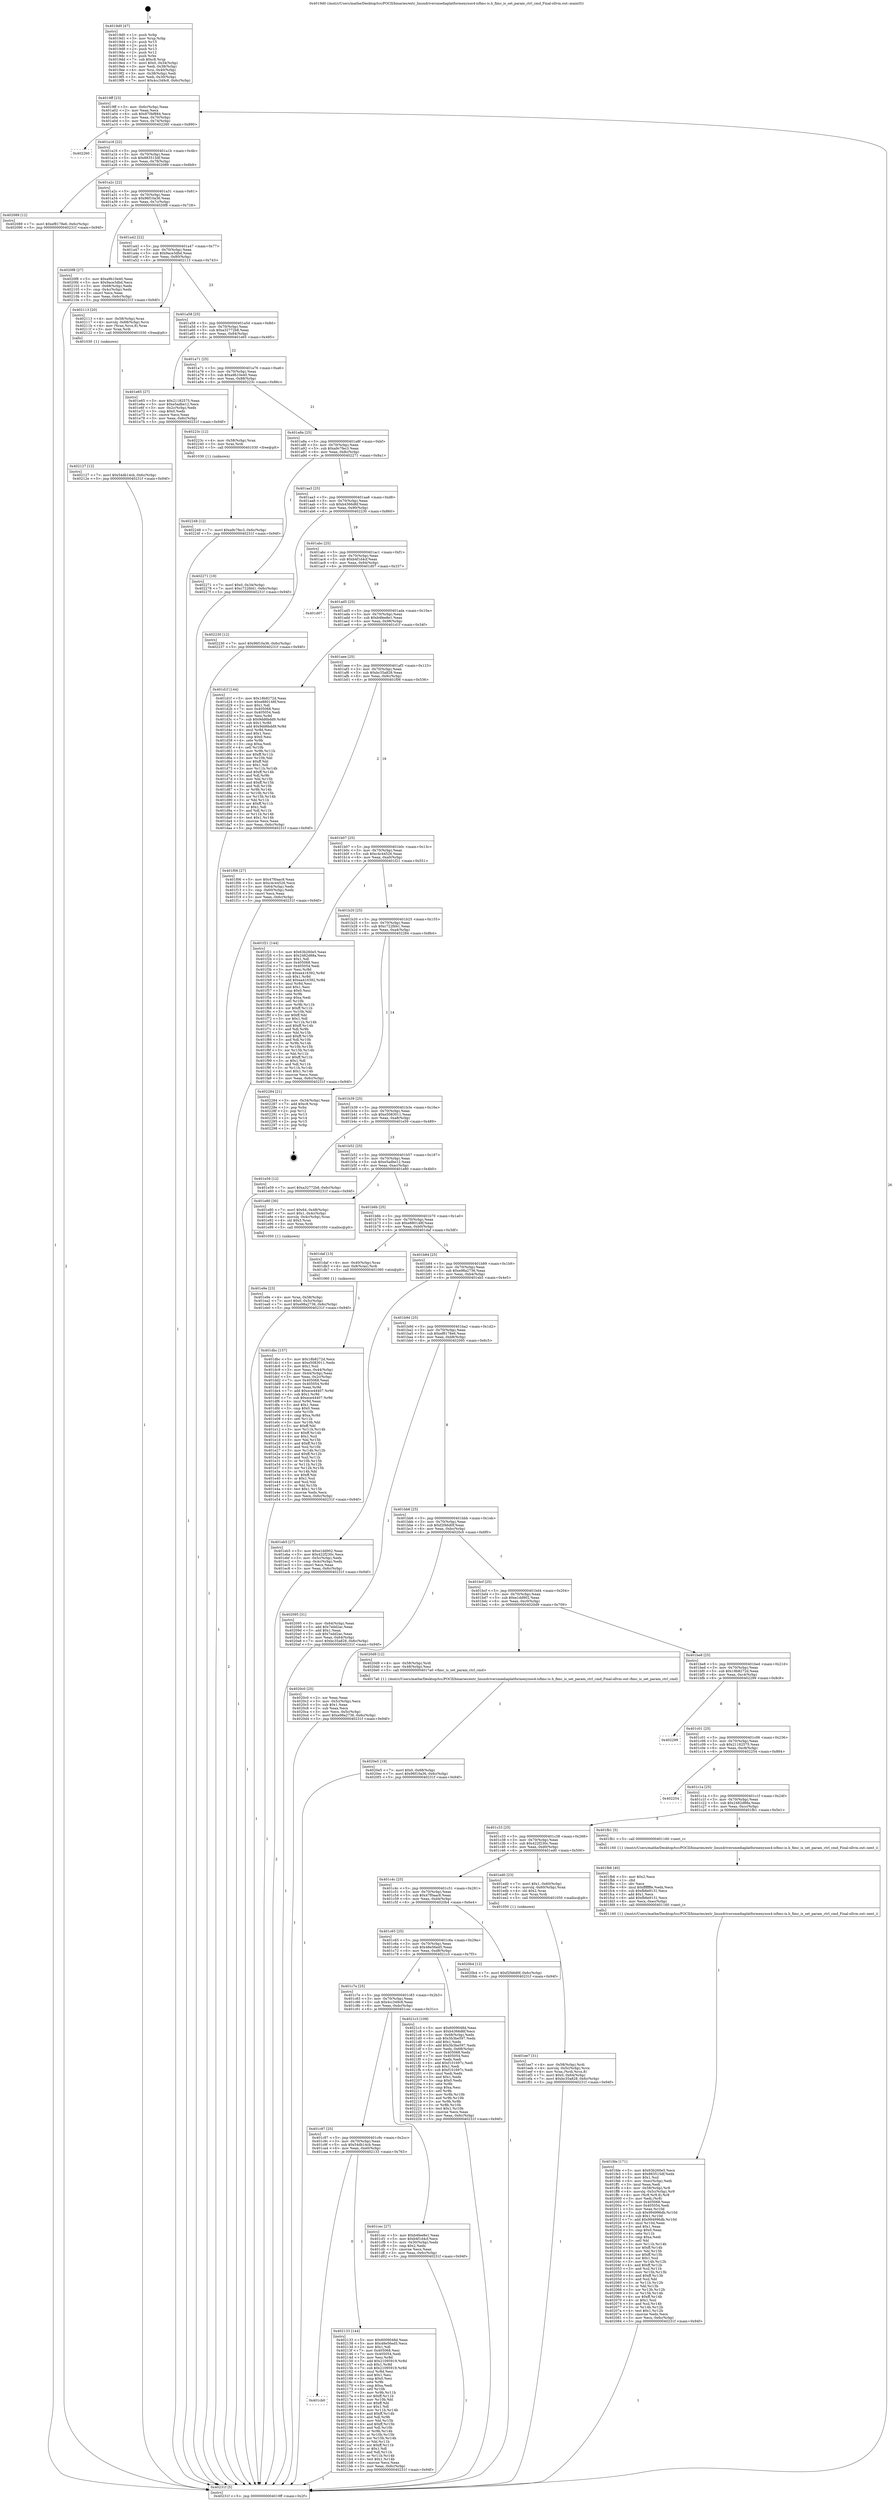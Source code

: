 digraph "0x4019d0" {
  label = "0x4019d0 (/mnt/c/Users/mathe/Desktop/tcc/POCII/binaries/extr_linuxdriversmediaplatformexynos4-isfimc-is.h_fimc_is_set_param_ctrl_cmd_Final-ollvm.out::main(0))"
  labelloc = "t"
  node[shape=record]

  Entry [label="",width=0.3,height=0.3,shape=circle,fillcolor=black,style=filled]
  "0x4019ff" [label="{
     0x4019ff [23]\l
     | [instrs]\l
     &nbsp;&nbsp;0x4019ff \<+3\>: mov -0x6c(%rbp),%eax\l
     &nbsp;&nbsp;0x401a02 \<+2\>: mov %eax,%ecx\l
     &nbsp;&nbsp;0x401a04 \<+6\>: sub $0x870bf884,%ecx\l
     &nbsp;&nbsp;0x401a0a \<+3\>: mov %eax,-0x70(%rbp)\l
     &nbsp;&nbsp;0x401a0d \<+3\>: mov %ecx,-0x74(%rbp)\l
     &nbsp;&nbsp;0x401a10 \<+6\>: je 0000000000402260 \<main+0x890\>\l
  }"]
  "0x402260" [label="{
     0x402260\l
  }", style=dashed]
  "0x401a16" [label="{
     0x401a16 [22]\l
     | [instrs]\l
     &nbsp;&nbsp;0x401a16 \<+5\>: jmp 0000000000401a1b \<main+0x4b\>\l
     &nbsp;&nbsp;0x401a1b \<+3\>: mov -0x70(%rbp),%eax\l
     &nbsp;&nbsp;0x401a1e \<+5\>: sub $0x883515df,%eax\l
     &nbsp;&nbsp;0x401a23 \<+3\>: mov %eax,-0x78(%rbp)\l
     &nbsp;&nbsp;0x401a26 \<+6\>: je 0000000000402089 \<main+0x6b9\>\l
  }"]
  Exit [label="",width=0.3,height=0.3,shape=circle,fillcolor=black,style=filled,peripheries=2]
  "0x402089" [label="{
     0x402089 [12]\l
     | [instrs]\l
     &nbsp;&nbsp;0x402089 \<+7\>: movl $0xef8178e6,-0x6c(%rbp)\l
     &nbsp;&nbsp;0x402090 \<+5\>: jmp 000000000040231f \<main+0x94f\>\l
  }"]
  "0x401a2c" [label="{
     0x401a2c [22]\l
     | [instrs]\l
     &nbsp;&nbsp;0x401a2c \<+5\>: jmp 0000000000401a31 \<main+0x61\>\l
     &nbsp;&nbsp;0x401a31 \<+3\>: mov -0x70(%rbp),%eax\l
     &nbsp;&nbsp;0x401a34 \<+5\>: sub $0x96f10a36,%eax\l
     &nbsp;&nbsp;0x401a39 \<+3\>: mov %eax,-0x7c(%rbp)\l
     &nbsp;&nbsp;0x401a3c \<+6\>: je 00000000004020f8 \<main+0x728\>\l
  }"]
  "0x402248" [label="{
     0x402248 [12]\l
     | [instrs]\l
     &nbsp;&nbsp;0x402248 \<+7\>: movl $0xa9c7fec3,-0x6c(%rbp)\l
     &nbsp;&nbsp;0x40224f \<+5\>: jmp 000000000040231f \<main+0x94f\>\l
  }"]
  "0x4020f8" [label="{
     0x4020f8 [27]\l
     | [instrs]\l
     &nbsp;&nbsp;0x4020f8 \<+5\>: mov $0xa9b10e40,%eax\l
     &nbsp;&nbsp;0x4020fd \<+5\>: mov $0x9ace3dbd,%ecx\l
     &nbsp;&nbsp;0x402102 \<+3\>: mov -0x68(%rbp),%edx\l
     &nbsp;&nbsp;0x402105 \<+3\>: cmp -0x4c(%rbp),%edx\l
     &nbsp;&nbsp;0x402108 \<+3\>: cmovl %ecx,%eax\l
     &nbsp;&nbsp;0x40210b \<+3\>: mov %eax,-0x6c(%rbp)\l
     &nbsp;&nbsp;0x40210e \<+5\>: jmp 000000000040231f \<main+0x94f\>\l
  }"]
  "0x401a42" [label="{
     0x401a42 [22]\l
     | [instrs]\l
     &nbsp;&nbsp;0x401a42 \<+5\>: jmp 0000000000401a47 \<main+0x77\>\l
     &nbsp;&nbsp;0x401a47 \<+3\>: mov -0x70(%rbp),%eax\l
     &nbsp;&nbsp;0x401a4a \<+5\>: sub $0x9ace3dbd,%eax\l
     &nbsp;&nbsp;0x401a4f \<+3\>: mov %eax,-0x80(%rbp)\l
     &nbsp;&nbsp;0x401a52 \<+6\>: je 0000000000402113 \<main+0x743\>\l
  }"]
  "0x401cb0" [label="{
     0x401cb0\l
  }", style=dashed]
  "0x402113" [label="{
     0x402113 [20]\l
     | [instrs]\l
     &nbsp;&nbsp;0x402113 \<+4\>: mov -0x58(%rbp),%rax\l
     &nbsp;&nbsp;0x402117 \<+4\>: movslq -0x68(%rbp),%rcx\l
     &nbsp;&nbsp;0x40211b \<+4\>: mov (%rax,%rcx,8),%rax\l
     &nbsp;&nbsp;0x40211f \<+3\>: mov %rax,%rdi\l
     &nbsp;&nbsp;0x402122 \<+5\>: call 0000000000401030 \<free@plt\>\l
     | [calls]\l
     &nbsp;&nbsp;0x401030 \{1\} (unknown)\l
  }"]
  "0x401a58" [label="{
     0x401a58 [25]\l
     | [instrs]\l
     &nbsp;&nbsp;0x401a58 \<+5\>: jmp 0000000000401a5d \<main+0x8d\>\l
     &nbsp;&nbsp;0x401a5d \<+3\>: mov -0x70(%rbp),%eax\l
     &nbsp;&nbsp;0x401a60 \<+5\>: sub $0xa32772b8,%eax\l
     &nbsp;&nbsp;0x401a65 \<+6\>: mov %eax,-0x84(%rbp)\l
     &nbsp;&nbsp;0x401a6b \<+6\>: je 0000000000401e65 \<main+0x495\>\l
  }"]
  "0x402133" [label="{
     0x402133 [144]\l
     | [instrs]\l
     &nbsp;&nbsp;0x402133 \<+5\>: mov $0x6009048d,%eax\l
     &nbsp;&nbsp;0x402138 \<+5\>: mov $0x48e56ed5,%ecx\l
     &nbsp;&nbsp;0x40213d \<+2\>: mov $0x1,%dl\l
     &nbsp;&nbsp;0x40213f \<+7\>: mov 0x405068,%esi\l
     &nbsp;&nbsp;0x402146 \<+7\>: mov 0x405054,%edi\l
     &nbsp;&nbsp;0x40214d \<+3\>: mov %esi,%r8d\l
     &nbsp;&nbsp;0x402150 \<+7\>: add $0x21095919,%r8d\l
     &nbsp;&nbsp;0x402157 \<+4\>: sub $0x1,%r8d\l
     &nbsp;&nbsp;0x40215b \<+7\>: sub $0x21095919,%r8d\l
     &nbsp;&nbsp;0x402162 \<+4\>: imul %r8d,%esi\l
     &nbsp;&nbsp;0x402166 \<+3\>: and $0x1,%esi\l
     &nbsp;&nbsp;0x402169 \<+3\>: cmp $0x0,%esi\l
     &nbsp;&nbsp;0x40216c \<+4\>: sete %r9b\l
     &nbsp;&nbsp;0x402170 \<+3\>: cmp $0xa,%edi\l
     &nbsp;&nbsp;0x402173 \<+4\>: setl %r10b\l
     &nbsp;&nbsp;0x402177 \<+3\>: mov %r9b,%r11b\l
     &nbsp;&nbsp;0x40217a \<+4\>: xor $0xff,%r11b\l
     &nbsp;&nbsp;0x40217e \<+3\>: mov %r10b,%bl\l
     &nbsp;&nbsp;0x402181 \<+3\>: xor $0xff,%bl\l
     &nbsp;&nbsp;0x402184 \<+3\>: xor $0x1,%dl\l
     &nbsp;&nbsp;0x402187 \<+3\>: mov %r11b,%r14b\l
     &nbsp;&nbsp;0x40218a \<+4\>: and $0xff,%r14b\l
     &nbsp;&nbsp;0x40218e \<+3\>: and %dl,%r9b\l
     &nbsp;&nbsp;0x402191 \<+3\>: mov %bl,%r15b\l
     &nbsp;&nbsp;0x402194 \<+4\>: and $0xff,%r15b\l
     &nbsp;&nbsp;0x402198 \<+3\>: and %dl,%r10b\l
     &nbsp;&nbsp;0x40219b \<+3\>: or %r9b,%r14b\l
     &nbsp;&nbsp;0x40219e \<+3\>: or %r10b,%r15b\l
     &nbsp;&nbsp;0x4021a1 \<+3\>: xor %r15b,%r14b\l
     &nbsp;&nbsp;0x4021a4 \<+3\>: or %bl,%r11b\l
     &nbsp;&nbsp;0x4021a7 \<+4\>: xor $0xff,%r11b\l
     &nbsp;&nbsp;0x4021ab \<+3\>: or $0x1,%dl\l
     &nbsp;&nbsp;0x4021ae \<+3\>: and %dl,%r11b\l
     &nbsp;&nbsp;0x4021b1 \<+3\>: or %r11b,%r14b\l
     &nbsp;&nbsp;0x4021b4 \<+4\>: test $0x1,%r14b\l
     &nbsp;&nbsp;0x4021b8 \<+3\>: cmovne %ecx,%eax\l
     &nbsp;&nbsp;0x4021bb \<+3\>: mov %eax,-0x6c(%rbp)\l
     &nbsp;&nbsp;0x4021be \<+5\>: jmp 000000000040231f \<main+0x94f\>\l
  }"]
  "0x401e65" [label="{
     0x401e65 [27]\l
     | [instrs]\l
     &nbsp;&nbsp;0x401e65 \<+5\>: mov $0x21182575,%eax\l
     &nbsp;&nbsp;0x401e6a \<+5\>: mov $0xe5adbe12,%ecx\l
     &nbsp;&nbsp;0x401e6f \<+3\>: mov -0x2c(%rbp),%edx\l
     &nbsp;&nbsp;0x401e72 \<+3\>: cmp $0x0,%edx\l
     &nbsp;&nbsp;0x401e75 \<+3\>: cmove %ecx,%eax\l
     &nbsp;&nbsp;0x401e78 \<+3\>: mov %eax,-0x6c(%rbp)\l
     &nbsp;&nbsp;0x401e7b \<+5\>: jmp 000000000040231f \<main+0x94f\>\l
  }"]
  "0x401a71" [label="{
     0x401a71 [25]\l
     | [instrs]\l
     &nbsp;&nbsp;0x401a71 \<+5\>: jmp 0000000000401a76 \<main+0xa6\>\l
     &nbsp;&nbsp;0x401a76 \<+3\>: mov -0x70(%rbp),%eax\l
     &nbsp;&nbsp;0x401a79 \<+5\>: sub $0xa9b10e40,%eax\l
     &nbsp;&nbsp;0x401a7e \<+6\>: mov %eax,-0x88(%rbp)\l
     &nbsp;&nbsp;0x401a84 \<+6\>: je 000000000040223c \<main+0x86c\>\l
  }"]
  "0x402127" [label="{
     0x402127 [12]\l
     | [instrs]\l
     &nbsp;&nbsp;0x402127 \<+7\>: movl $0x54db14cb,-0x6c(%rbp)\l
     &nbsp;&nbsp;0x40212e \<+5\>: jmp 000000000040231f \<main+0x94f\>\l
  }"]
  "0x40223c" [label="{
     0x40223c [12]\l
     | [instrs]\l
     &nbsp;&nbsp;0x40223c \<+4\>: mov -0x58(%rbp),%rax\l
     &nbsp;&nbsp;0x402240 \<+3\>: mov %rax,%rdi\l
     &nbsp;&nbsp;0x402243 \<+5\>: call 0000000000401030 \<free@plt\>\l
     | [calls]\l
     &nbsp;&nbsp;0x401030 \{1\} (unknown)\l
  }"]
  "0x401a8a" [label="{
     0x401a8a [25]\l
     | [instrs]\l
     &nbsp;&nbsp;0x401a8a \<+5\>: jmp 0000000000401a8f \<main+0xbf\>\l
     &nbsp;&nbsp;0x401a8f \<+3\>: mov -0x70(%rbp),%eax\l
     &nbsp;&nbsp;0x401a92 \<+5\>: sub $0xa9c7fec3,%eax\l
     &nbsp;&nbsp;0x401a97 \<+6\>: mov %eax,-0x8c(%rbp)\l
     &nbsp;&nbsp;0x401a9d \<+6\>: je 0000000000402271 \<main+0x8a1\>\l
  }"]
  "0x4020e5" [label="{
     0x4020e5 [19]\l
     | [instrs]\l
     &nbsp;&nbsp;0x4020e5 \<+7\>: movl $0x0,-0x68(%rbp)\l
     &nbsp;&nbsp;0x4020ec \<+7\>: movl $0x96f10a36,-0x6c(%rbp)\l
     &nbsp;&nbsp;0x4020f3 \<+5\>: jmp 000000000040231f \<main+0x94f\>\l
  }"]
  "0x402271" [label="{
     0x402271 [19]\l
     | [instrs]\l
     &nbsp;&nbsp;0x402271 \<+7\>: movl $0x0,-0x34(%rbp)\l
     &nbsp;&nbsp;0x402278 \<+7\>: movl $0xc722fd41,-0x6c(%rbp)\l
     &nbsp;&nbsp;0x40227f \<+5\>: jmp 000000000040231f \<main+0x94f\>\l
  }"]
  "0x401aa3" [label="{
     0x401aa3 [25]\l
     | [instrs]\l
     &nbsp;&nbsp;0x401aa3 \<+5\>: jmp 0000000000401aa8 \<main+0xd8\>\l
     &nbsp;&nbsp;0x401aa8 \<+3\>: mov -0x70(%rbp),%eax\l
     &nbsp;&nbsp;0x401aab \<+5\>: sub $0xb4366d6f,%eax\l
     &nbsp;&nbsp;0x401ab0 \<+6\>: mov %eax,-0x90(%rbp)\l
     &nbsp;&nbsp;0x401ab6 \<+6\>: je 0000000000402230 \<main+0x860\>\l
  }"]
  "0x401fde" [label="{
     0x401fde [171]\l
     | [instrs]\l
     &nbsp;&nbsp;0x401fde \<+5\>: mov $0x63b260e5,%ecx\l
     &nbsp;&nbsp;0x401fe3 \<+5\>: mov $0x883515df,%edx\l
     &nbsp;&nbsp;0x401fe8 \<+3\>: mov $0x1,%sil\l
     &nbsp;&nbsp;0x401feb \<+6\>: mov -0xec(%rbp),%edi\l
     &nbsp;&nbsp;0x401ff1 \<+3\>: imul %eax,%edi\l
     &nbsp;&nbsp;0x401ff4 \<+4\>: mov -0x58(%rbp),%r8\l
     &nbsp;&nbsp;0x401ff8 \<+4\>: movslq -0x5c(%rbp),%r9\l
     &nbsp;&nbsp;0x401ffc \<+4\>: mov (%r8,%r9,8),%r8\l
     &nbsp;&nbsp;0x402000 \<+3\>: mov %edi,(%r8)\l
     &nbsp;&nbsp;0x402003 \<+7\>: mov 0x405068,%eax\l
     &nbsp;&nbsp;0x40200a \<+7\>: mov 0x405054,%edi\l
     &nbsp;&nbsp;0x402011 \<+3\>: mov %eax,%r10d\l
     &nbsp;&nbsp;0x402014 \<+7\>: sub $0x994996db,%r10d\l
     &nbsp;&nbsp;0x40201b \<+4\>: sub $0x1,%r10d\l
     &nbsp;&nbsp;0x40201f \<+7\>: add $0x994996db,%r10d\l
     &nbsp;&nbsp;0x402026 \<+4\>: imul %r10d,%eax\l
     &nbsp;&nbsp;0x40202a \<+3\>: and $0x1,%eax\l
     &nbsp;&nbsp;0x40202d \<+3\>: cmp $0x0,%eax\l
     &nbsp;&nbsp;0x402030 \<+4\>: sete %r11b\l
     &nbsp;&nbsp;0x402034 \<+3\>: cmp $0xa,%edi\l
     &nbsp;&nbsp;0x402037 \<+3\>: setl %bl\l
     &nbsp;&nbsp;0x40203a \<+3\>: mov %r11b,%r14b\l
     &nbsp;&nbsp;0x40203d \<+4\>: xor $0xff,%r14b\l
     &nbsp;&nbsp;0x402041 \<+3\>: mov %bl,%r15b\l
     &nbsp;&nbsp;0x402044 \<+4\>: xor $0xff,%r15b\l
     &nbsp;&nbsp;0x402048 \<+4\>: xor $0x1,%sil\l
     &nbsp;&nbsp;0x40204c \<+3\>: mov %r14b,%r12b\l
     &nbsp;&nbsp;0x40204f \<+4\>: and $0xff,%r12b\l
     &nbsp;&nbsp;0x402053 \<+3\>: and %sil,%r11b\l
     &nbsp;&nbsp;0x402056 \<+3\>: mov %r15b,%r13b\l
     &nbsp;&nbsp;0x402059 \<+4\>: and $0xff,%r13b\l
     &nbsp;&nbsp;0x40205d \<+3\>: and %sil,%bl\l
     &nbsp;&nbsp;0x402060 \<+3\>: or %r11b,%r12b\l
     &nbsp;&nbsp;0x402063 \<+3\>: or %bl,%r13b\l
     &nbsp;&nbsp;0x402066 \<+3\>: xor %r13b,%r12b\l
     &nbsp;&nbsp;0x402069 \<+3\>: or %r15b,%r14b\l
     &nbsp;&nbsp;0x40206c \<+4\>: xor $0xff,%r14b\l
     &nbsp;&nbsp;0x402070 \<+4\>: or $0x1,%sil\l
     &nbsp;&nbsp;0x402074 \<+3\>: and %sil,%r14b\l
     &nbsp;&nbsp;0x402077 \<+3\>: or %r14b,%r12b\l
     &nbsp;&nbsp;0x40207a \<+4\>: test $0x1,%r12b\l
     &nbsp;&nbsp;0x40207e \<+3\>: cmovne %edx,%ecx\l
     &nbsp;&nbsp;0x402081 \<+3\>: mov %ecx,-0x6c(%rbp)\l
     &nbsp;&nbsp;0x402084 \<+5\>: jmp 000000000040231f \<main+0x94f\>\l
  }"]
  "0x402230" [label="{
     0x402230 [12]\l
     | [instrs]\l
     &nbsp;&nbsp;0x402230 \<+7\>: movl $0x96f10a36,-0x6c(%rbp)\l
     &nbsp;&nbsp;0x402237 \<+5\>: jmp 000000000040231f \<main+0x94f\>\l
  }"]
  "0x401abc" [label="{
     0x401abc [25]\l
     | [instrs]\l
     &nbsp;&nbsp;0x401abc \<+5\>: jmp 0000000000401ac1 \<main+0xf1\>\l
     &nbsp;&nbsp;0x401ac1 \<+3\>: mov -0x70(%rbp),%eax\l
     &nbsp;&nbsp;0x401ac4 \<+5\>: sub $0xb4f1d4cf,%eax\l
     &nbsp;&nbsp;0x401ac9 \<+6\>: mov %eax,-0x94(%rbp)\l
     &nbsp;&nbsp;0x401acf \<+6\>: je 0000000000401d07 \<main+0x337\>\l
  }"]
  "0x401fb6" [label="{
     0x401fb6 [40]\l
     | [instrs]\l
     &nbsp;&nbsp;0x401fb6 \<+5\>: mov $0x2,%ecx\l
     &nbsp;&nbsp;0x401fbb \<+1\>: cltd\l
     &nbsp;&nbsp;0x401fbc \<+2\>: idiv %ecx\l
     &nbsp;&nbsp;0x401fbe \<+6\>: imul $0xfffffffe,%edx,%ecx\l
     &nbsp;&nbsp;0x401fc4 \<+6\>: sub $0xfb6e9131,%ecx\l
     &nbsp;&nbsp;0x401fca \<+3\>: add $0x1,%ecx\l
     &nbsp;&nbsp;0x401fcd \<+6\>: add $0xfb6e9131,%ecx\l
     &nbsp;&nbsp;0x401fd3 \<+6\>: mov %ecx,-0xec(%rbp)\l
     &nbsp;&nbsp;0x401fd9 \<+5\>: call 0000000000401160 \<next_i\>\l
     | [calls]\l
     &nbsp;&nbsp;0x401160 \{1\} (/mnt/c/Users/mathe/Desktop/tcc/POCII/binaries/extr_linuxdriversmediaplatformexynos4-isfimc-is.h_fimc_is_set_param_ctrl_cmd_Final-ollvm.out::next_i)\l
  }"]
  "0x401d07" [label="{
     0x401d07\l
  }", style=dashed]
  "0x401ad5" [label="{
     0x401ad5 [25]\l
     | [instrs]\l
     &nbsp;&nbsp;0x401ad5 \<+5\>: jmp 0000000000401ada \<main+0x10a\>\l
     &nbsp;&nbsp;0x401ada \<+3\>: mov -0x70(%rbp),%eax\l
     &nbsp;&nbsp;0x401add \<+5\>: sub $0xb4fee8e1,%eax\l
     &nbsp;&nbsp;0x401ae2 \<+6\>: mov %eax,-0x98(%rbp)\l
     &nbsp;&nbsp;0x401ae8 \<+6\>: je 0000000000401d1f \<main+0x34f\>\l
  }"]
  "0x401ee7" [label="{
     0x401ee7 [31]\l
     | [instrs]\l
     &nbsp;&nbsp;0x401ee7 \<+4\>: mov -0x58(%rbp),%rdi\l
     &nbsp;&nbsp;0x401eeb \<+4\>: movslq -0x5c(%rbp),%rcx\l
     &nbsp;&nbsp;0x401eef \<+4\>: mov %rax,(%rdi,%rcx,8)\l
     &nbsp;&nbsp;0x401ef3 \<+7\>: movl $0x0,-0x64(%rbp)\l
     &nbsp;&nbsp;0x401efa \<+7\>: movl $0xbc35a828,-0x6c(%rbp)\l
     &nbsp;&nbsp;0x401f01 \<+5\>: jmp 000000000040231f \<main+0x94f\>\l
  }"]
  "0x401d1f" [label="{
     0x401d1f [144]\l
     | [instrs]\l
     &nbsp;&nbsp;0x401d1f \<+5\>: mov $0x18b8272d,%eax\l
     &nbsp;&nbsp;0x401d24 \<+5\>: mov $0xe880148f,%ecx\l
     &nbsp;&nbsp;0x401d29 \<+2\>: mov $0x1,%dl\l
     &nbsp;&nbsp;0x401d2b \<+7\>: mov 0x405068,%esi\l
     &nbsp;&nbsp;0x401d32 \<+7\>: mov 0x405054,%edi\l
     &nbsp;&nbsp;0x401d39 \<+3\>: mov %esi,%r8d\l
     &nbsp;&nbsp;0x401d3c \<+7\>: sub $0x9dd6bdd9,%r8d\l
     &nbsp;&nbsp;0x401d43 \<+4\>: sub $0x1,%r8d\l
     &nbsp;&nbsp;0x401d47 \<+7\>: add $0x9dd6bdd9,%r8d\l
     &nbsp;&nbsp;0x401d4e \<+4\>: imul %r8d,%esi\l
     &nbsp;&nbsp;0x401d52 \<+3\>: and $0x1,%esi\l
     &nbsp;&nbsp;0x401d55 \<+3\>: cmp $0x0,%esi\l
     &nbsp;&nbsp;0x401d58 \<+4\>: sete %r9b\l
     &nbsp;&nbsp;0x401d5c \<+3\>: cmp $0xa,%edi\l
     &nbsp;&nbsp;0x401d5f \<+4\>: setl %r10b\l
     &nbsp;&nbsp;0x401d63 \<+3\>: mov %r9b,%r11b\l
     &nbsp;&nbsp;0x401d66 \<+4\>: xor $0xff,%r11b\l
     &nbsp;&nbsp;0x401d6a \<+3\>: mov %r10b,%bl\l
     &nbsp;&nbsp;0x401d6d \<+3\>: xor $0xff,%bl\l
     &nbsp;&nbsp;0x401d70 \<+3\>: xor $0x1,%dl\l
     &nbsp;&nbsp;0x401d73 \<+3\>: mov %r11b,%r14b\l
     &nbsp;&nbsp;0x401d76 \<+4\>: and $0xff,%r14b\l
     &nbsp;&nbsp;0x401d7a \<+3\>: and %dl,%r9b\l
     &nbsp;&nbsp;0x401d7d \<+3\>: mov %bl,%r15b\l
     &nbsp;&nbsp;0x401d80 \<+4\>: and $0xff,%r15b\l
     &nbsp;&nbsp;0x401d84 \<+3\>: and %dl,%r10b\l
     &nbsp;&nbsp;0x401d87 \<+3\>: or %r9b,%r14b\l
     &nbsp;&nbsp;0x401d8a \<+3\>: or %r10b,%r15b\l
     &nbsp;&nbsp;0x401d8d \<+3\>: xor %r15b,%r14b\l
     &nbsp;&nbsp;0x401d90 \<+3\>: or %bl,%r11b\l
     &nbsp;&nbsp;0x401d93 \<+4\>: xor $0xff,%r11b\l
     &nbsp;&nbsp;0x401d97 \<+3\>: or $0x1,%dl\l
     &nbsp;&nbsp;0x401d9a \<+3\>: and %dl,%r11b\l
     &nbsp;&nbsp;0x401d9d \<+3\>: or %r11b,%r14b\l
     &nbsp;&nbsp;0x401da0 \<+4\>: test $0x1,%r14b\l
     &nbsp;&nbsp;0x401da4 \<+3\>: cmovne %ecx,%eax\l
     &nbsp;&nbsp;0x401da7 \<+3\>: mov %eax,-0x6c(%rbp)\l
     &nbsp;&nbsp;0x401daa \<+5\>: jmp 000000000040231f \<main+0x94f\>\l
  }"]
  "0x401aee" [label="{
     0x401aee [25]\l
     | [instrs]\l
     &nbsp;&nbsp;0x401aee \<+5\>: jmp 0000000000401af3 \<main+0x123\>\l
     &nbsp;&nbsp;0x401af3 \<+3\>: mov -0x70(%rbp),%eax\l
     &nbsp;&nbsp;0x401af6 \<+5\>: sub $0xbc35a828,%eax\l
     &nbsp;&nbsp;0x401afb \<+6\>: mov %eax,-0x9c(%rbp)\l
     &nbsp;&nbsp;0x401b01 \<+6\>: je 0000000000401f06 \<main+0x536\>\l
  }"]
  "0x401e9e" [label="{
     0x401e9e [23]\l
     | [instrs]\l
     &nbsp;&nbsp;0x401e9e \<+4\>: mov %rax,-0x58(%rbp)\l
     &nbsp;&nbsp;0x401ea2 \<+7\>: movl $0x0,-0x5c(%rbp)\l
     &nbsp;&nbsp;0x401ea9 \<+7\>: movl $0xe98a2736,-0x6c(%rbp)\l
     &nbsp;&nbsp;0x401eb0 \<+5\>: jmp 000000000040231f \<main+0x94f\>\l
  }"]
  "0x401f06" [label="{
     0x401f06 [27]\l
     | [instrs]\l
     &nbsp;&nbsp;0x401f06 \<+5\>: mov $0x47f0aac8,%eax\l
     &nbsp;&nbsp;0x401f0b \<+5\>: mov $0xc4c44526,%ecx\l
     &nbsp;&nbsp;0x401f10 \<+3\>: mov -0x64(%rbp),%edx\l
     &nbsp;&nbsp;0x401f13 \<+3\>: cmp -0x60(%rbp),%edx\l
     &nbsp;&nbsp;0x401f16 \<+3\>: cmovl %ecx,%eax\l
     &nbsp;&nbsp;0x401f19 \<+3\>: mov %eax,-0x6c(%rbp)\l
     &nbsp;&nbsp;0x401f1c \<+5\>: jmp 000000000040231f \<main+0x94f\>\l
  }"]
  "0x401b07" [label="{
     0x401b07 [25]\l
     | [instrs]\l
     &nbsp;&nbsp;0x401b07 \<+5\>: jmp 0000000000401b0c \<main+0x13c\>\l
     &nbsp;&nbsp;0x401b0c \<+3\>: mov -0x70(%rbp),%eax\l
     &nbsp;&nbsp;0x401b0f \<+5\>: sub $0xc4c44526,%eax\l
     &nbsp;&nbsp;0x401b14 \<+6\>: mov %eax,-0xa0(%rbp)\l
     &nbsp;&nbsp;0x401b1a \<+6\>: je 0000000000401f21 \<main+0x551\>\l
  }"]
  "0x401dbc" [label="{
     0x401dbc [157]\l
     | [instrs]\l
     &nbsp;&nbsp;0x401dbc \<+5\>: mov $0x18b8272d,%ecx\l
     &nbsp;&nbsp;0x401dc1 \<+5\>: mov $0xe5083011,%edx\l
     &nbsp;&nbsp;0x401dc6 \<+3\>: mov $0x1,%sil\l
     &nbsp;&nbsp;0x401dc9 \<+3\>: mov %eax,-0x44(%rbp)\l
     &nbsp;&nbsp;0x401dcc \<+3\>: mov -0x44(%rbp),%eax\l
     &nbsp;&nbsp;0x401dcf \<+3\>: mov %eax,-0x2c(%rbp)\l
     &nbsp;&nbsp;0x401dd2 \<+7\>: mov 0x405068,%eax\l
     &nbsp;&nbsp;0x401dd9 \<+8\>: mov 0x405054,%r8d\l
     &nbsp;&nbsp;0x401de1 \<+3\>: mov %eax,%r9d\l
     &nbsp;&nbsp;0x401de4 \<+7\>: add $0xece44407,%r9d\l
     &nbsp;&nbsp;0x401deb \<+4\>: sub $0x1,%r9d\l
     &nbsp;&nbsp;0x401def \<+7\>: sub $0xece44407,%r9d\l
     &nbsp;&nbsp;0x401df6 \<+4\>: imul %r9d,%eax\l
     &nbsp;&nbsp;0x401dfa \<+3\>: and $0x1,%eax\l
     &nbsp;&nbsp;0x401dfd \<+3\>: cmp $0x0,%eax\l
     &nbsp;&nbsp;0x401e00 \<+4\>: sete %r10b\l
     &nbsp;&nbsp;0x401e04 \<+4\>: cmp $0xa,%r8d\l
     &nbsp;&nbsp;0x401e08 \<+4\>: setl %r11b\l
     &nbsp;&nbsp;0x401e0c \<+3\>: mov %r10b,%bl\l
     &nbsp;&nbsp;0x401e0f \<+3\>: xor $0xff,%bl\l
     &nbsp;&nbsp;0x401e12 \<+3\>: mov %r11b,%r14b\l
     &nbsp;&nbsp;0x401e15 \<+4\>: xor $0xff,%r14b\l
     &nbsp;&nbsp;0x401e19 \<+4\>: xor $0x1,%sil\l
     &nbsp;&nbsp;0x401e1d \<+3\>: mov %bl,%r15b\l
     &nbsp;&nbsp;0x401e20 \<+4\>: and $0xff,%r15b\l
     &nbsp;&nbsp;0x401e24 \<+3\>: and %sil,%r10b\l
     &nbsp;&nbsp;0x401e27 \<+3\>: mov %r14b,%r12b\l
     &nbsp;&nbsp;0x401e2a \<+4\>: and $0xff,%r12b\l
     &nbsp;&nbsp;0x401e2e \<+3\>: and %sil,%r11b\l
     &nbsp;&nbsp;0x401e31 \<+3\>: or %r10b,%r15b\l
     &nbsp;&nbsp;0x401e34 \<+3\>: or %r11b,%r12b\l
     &nbsp;&nbsp;0x401e37 \<+3\>: xor %r12b,%r15b\l
     &nbsp;&nbsp;0x401e3a \<+3\>: or %r14b,%bl\l
     &nbsp;&nbsp;0x401e3d \<+3\>: xor $0xff,%bl\l
     &nbsp;&nbsp;0x401e40 \<+4\>: or $0x1,%sil\l
     &nbsp;&nbsp;0x401e44 \<+3\>: and %sil,%bl\l
     &nbsp;&nbsp;0x401e47 \<+3\>: or %bl,%r15b\l
     &nbsp;&nbsp;0x401e4a \<+4\>: test $0x1,%r15b\l
     &nbsp;&nbsp;0x401e4e \<+3\>: cmovne %edx,%ecx\l
     &nbsp;&nbsp;0x401e51 \<+3\>: mov %ecx,-0x6c(%rbp)\l
     &nbsp;&nbsp;0x401e54 \<+5\>: jmp 000000000040231f \<main+0x94f\>\l
  }"]
  "0x401f21" [label="{
     0x401f21 [144]\l
     | [instrs]\l
     &nbsp;&nbsp;0x401f21 \<+5\>: mov $0x63b260e5,%eax\l
     &nbsp;&nbsp;0x401f26 \<+5\>: mov $0x2482d88a,%ecx\l
     &nbsp;&nbsp;0x401f2b \<+2\>: mov $0x1,%dl\l
     &nbsp;&nbsp;0x401f2d \<+7\>: mov 0x405068,%esi\l
     &nbsp;&nbsp;0x401f34 \<+7\>: mov 0x405054,%edi\l
     &nbsp;&nbsp;0x401f3b \<+3\>: mov %esi,%r8d\l
     &nbsp;&nbsp;0x401f3e \<+7\>: sub $0xea416392,%r8d\l
     &nbsp;&nbsp;0x401f45 \<+4\>: sub $0x1,%r8d\l
     &nbsp;&nbsp;0x401f49 \<+7\>: add $0xea416392,%r8d\l
     &nbsp;&nbsp;0x401f50 \<+4\>: imul %r8d,%esi\l
     &nbsp;&nbsp;0x401f54 \<+3\>: and $0x1,%esi\l
     &nbsp;&nbsp;0x401f57 \<+3\>: cmp $0x0,%esi\l
     &nbsp;&nbsp;0x401f5a \<+4\>: sete %r9b\l
     &nbsp;&nbsp;0x401f5e \<+3\>: cmp $0xa,%edi\l
     &nbsp;&nbsp;0x401f61 \<+4\>: setl %r10b\l
     &nbsp;&nbsp;0x401f65 \<+3\>: mov %r9b,%r11b\l
     &nbsp;&nbsp;0x401f68 \<+4\>: xor $0xff,%r11b\l
     &nbsp;&nbsp;0x401f6c \<+3\>: mov %r10b,%bl\l
     &nbsp;&nbsp;0x401f6f \<+3\>: xor $0xff,%bl\l
     &nbsp;&nbsp;0x401f72 \<+3\>: xor $0x1,%dl\l
     &nbsp;&nbsp;0x401f75 \<+3\>: mov %r11b,%r14b\l
     &nbsp;&nbsp;0x401f78 \<+4\>: and $0xff,%r14b\l
     &nbsp;&nbsp;0x401f7c \<+3\>: and %dl,%r9b\l
     &nbsp;&nbsp;0x401f7f \<+3\>: mov %bl,%r15b\l
     &nbsp;&nbsp;0x401f82 \<+4\>: and $0xff,%r15b\l
     &nbsp;&nbsp;0x401f86 \<+3\>: and %dl,%r10b\l
     &nbsp;&nbsp;0x401f89 \<+3\>: or %r9b,%r14b\l
     &nbsp;&nbsp;0x401f8c \<+3\>: or %r10b,%r15b\l
     &nbsp;&nbsp;0x401f8f \<+3\>: xor %r15b,%r14b\l
     &nbsp;&nbsp;0x401f92 \<+3\>: or %bl,%r11b\l
     &nbsp;&nbsp;0x401f95 \<+4\>: xor $0xff,%r11b\l
     &nbsp;&nbsp;0x401f99 \<+3\>: or $0x1,%dl\l
     &nbsp;&nbsp;0x401f9c \<+3\>: and %dl,%r11b\l
     &nbsp;&nbsp;0x401f9f \<+3\>: or %r11b,%r14b\l
     &nbsp;&nbsp;0x401fa2 \<+4\>: test $0x1,%r14b\l
     &nbsp;&nbsp;0x401fa6 \<+3\>: cmovne %ecx,%eax\l
     &nbsp;&nbsp;0x401fa9 \<+3\>: mov %eax,-0x6c(%rbp)\l
     &nbsp;&nbsp;0x401fac \<+5\>: jmp 000000000040231f \<main+0x94f\>\l
  }"]
  "0x401b20" [label="{
     0x401b20 [25]\l
     | [instrs]\l
     &nbsp;&nbsp;0x401b20 \<+5\>: jmp 0000000000401b25 \<main+0x155\>\l
     &nbsp;&nbsp;0x401b25 \<+3\>: mov -0x70(%rbp),%eax\l
     &nbsp;&nbsp;0x401b28 \<+5\>: sub $0xc722fd41,%eax\l
     &nbsp;&nbsp;0x401b2d \<+6\>: mov %eax,-0xa4(%rbp)\l
     &nbsp;&nbsp;0x401b33 \<+6\>: je 0000000000402284 \<main+0x8b4\>\l
  }"]
  "0x4019d0" [label="{
     0x4019d0 [47]\l
     | [instrs]\l
     &nbsp;&nbsp;0x4019d0 \<+1\>: push %rbp\l
     &nbsp;&nbsp;0x4019d1 \<+3\>: mov %rsp,%rbp\l
     &nbsp;&nbsp;0x4019d4 \<+2\>: push %r15\l
     &nbsp;&nbsp;0x4019d6 \<+2\>: push %r14\l
     &nbsp;&nbsp;0x4019d8 \<+2\>: push %r13\l
     &nbsp;&nbsp;0x4019da \<+2\>: push %r12\l
     &nbsp;&nbsp;0x4019dc \<+1\>: push %rbx\l
     &nbsp;&nbsp;0x4019dd \<+7\>: sub $0xc8,%rsp\l
     &nbsp;&nbsp;0x4019e4 \<+7\>: movl $0x0,-0x34(%rbp)\l
     &nbsp;&nbsp;0x4019eb \<+3\>: mov %edi,-0x38(%rbp)\l
     &nbsp;&nbsp;0x4019ee \<+4\>: mov %rsi,-0x40(%rbp)\l
     &nbsp;&nbsp;0x4019f2 \<+3\>: mov -0x38(%rbp),%edi\l
     &nbsp;&nbsp;0x4019f5 \<+3\>: mov %edi,-0x30(%rbp)\l
     &nbsp;&nbsp;0x4019f8 \<+7\>: movl $0x4cc349c8,-0x6c(%rbp)\l
  }"]
  "0x402284" [label="{
     0x402284 [21]\l
     | [instrs]\l
     &nbsp;&nbsp;0x402284 \<+3\>: mov -0x34(%rbp),%eax\l
     &nbsp;&nbsp;0x402287 \<+7\>: add $0xc8,%rsp\l
     &nbsp;&nbsp;0x40228e \<+1\>: pop %rbx\l
     &nbsp;&nbsp;0x40228f \<+2\>: pop %r12\l
     &nbsp;&nbsp;0x402291 \<+2\>: pop %r13\l
     &nbsp;&nbsp;0x402293 \<+2\>: pop %r14\l
     &nbsp;&nbsp;0x402295 \<+2\>: pop %r15\l
     &nbsp;&nbsp;0x402297 \<+1\>: pop %rbp\l
     &nbsp;&nbsp;0x402298 \<+1\>: ret\l
  }"]
  "0x401b39" [label="{
     0x401b39 [25]\l
     | [instrs]\l
     &nbsp;&nbsp;0x401b39 \<+5\>: jmp 0000000000401b3e \<main+0x16e\>\l
     &nbsp;&nbsp;0x401b3e \<+3\>: mov -0x70(%rbp),%eax\l
     &nbsp;&nbsp;0x401b41 \<+5\>: sub $0xe5083011,%eax\l
     &nbsp;&nbsp;0x401b46 \<+6\>: mov %eax,-0xa8(%rbp)\l
     &nbsp;&nbsp;0x401b4c \<+6\>: je 0000000000401e59 \<main+0x489\>\l
  }"]
  "0x40231f" [label="{
     0x40231f [5]\l
     | [instrs]\l
     &nbsp;&nbsp;0x40231f \<+5\>: jmp 00000000004019ff \<main+0x2f\>\l
  }"]
  "0x401e59" [label="{
     0x401e59 [12]\l
     | [instrs]\l
     &nbsp;&nbsp;0x401e59 \<+7\>: movl $0xa32772b8,-0x6c(%rbp)\l
     &nbsp;&nbsp;0x401e60 \<+5\>: jmp 000000000040231f \<main+0x94f\>\l
  }"]
  "0x401b52" [label="{
     0x401b52 [25]\l
     | [instrs]\l
     &nbsp;&nbsp;0x401b52 \<+5\>: jmp 0000000000401b57 \<main+0x187\>\l
     &nbsp;&nbsp;0x401b57 \<+3\>: mov -0x70(%rbp),%eax\l
     &nbsp;&nbsp;0x401b5a \<+5\>: sub $0xe5adbe12,%eax\l
     &nbsp;&nbsp;0x401b5f \<+6\>: mov %eax,-0xac(%rbp)\l
     &nbsp;&nbsp;0x401b65 \<+6\>: je 0000000000401e80 \<main+0x4b0\>\l
  }"]
  "0x401c97" [label="{
     0x401c97 [25]\l
     | [instrs]\l
     &nbsp;&nbsp;0x401c97 \<+5\>: jmp 0000000000401c9c \<main+0x2cc\>\l
     &nbsp;&nbsp;0x401c9c \<+3\>: mov -0x70(%rbp),%eax\l
     &nbsp;&nbsp;0x401c9f \<+5\>: sub $0x54db14cb,%eax\l
     &nbsp;&nbsp;0x401ca4 \<+6\>: mov %eax,-0xe0(%rbp)\l
     &nbsp;&nbsp;0x401caa \<+6\>: je 0000000000402133 \<main+0x763\>\l
  }"]
  "0x401e80" [label="{
     0x401e80 [30]\l
     | [instrs]\l
     &nbsp;&nbsp;0x401e80 \<+7\>: movl $0x64,-0x48(%rbp)\l
     &nbsp;&nbsp;0x401e87 \<+7\>: movl $0x1,-0x4c(%rbp)\l
     &nbsp;&nbsp;0x401e8e \<+4\>: movslq -0x4c(%rbp),%rax\l
     &nbsp;&nbsp;0x401e92 \<+4\>: shl $0x3,%rax\l
     &nbsp;&nbsp;0x401e96 \<+3\>: mov %rax,%rdi\l
     &nbsp;&nbsp;0x401e99 \<+5\>: call 0000000000401050 \<malloc@plt\>\l
     | [calls]\l
     &nbsp;&nbsp;0x401050 \{1\} (unknown)\l
  }"]
  "0x401b6b" [label="{
     0x401b6b [25]\l
     | [instrs]\l
     &nbsp;&nbsp;0x401b6b \<+5\>: jmp 0000000000401b70 \<main+0x1a0\>\l
     &nbsp;&nbsp;0x401b70 \<+3\>: mov -0x70(%rbp),%eax\l
     &nbsp;&nbsp;0x401b73 \<+5\>: sub $0xe880148f,%eax\l
     &nbsp;&nbsp;0x401b78 \<+6\>: mov %eax,-0xb0(%rbp)\l
     &nbsp;&nbsp;0x401b7e \<+6\>: je 0000000000401daf \<main+0x3df\>\l
  }"]
  "0x401cec" [label="{
     0x401cec [27]\l
     | [instrs]\l
     &nbsp;&nbsp;0x401cec \<+5\>: mov $0xb4fee8e1,%eax\l
     &nbsp;&nbsp;0x401cf1 \<+5\>: mov $0xb4f1d4cf,%ecx\l
     &nbsp;&nbsp;0x401cf6 \<+3\>: mov -0x30(%rbp),%edx\l
     &nbsp;&nbsp;0x401cf9 \<+3\>: cmp $0x2,%edx\l
     &nbsp;&nbsp;0x401cfc \<+3\>: cmovne %ecx,%eax\l
     &nbsp;&nbsp;0x401cff \<+3\>: mov %eax,-0x6c(%rbp)\l
     &nbsp;&nbsp;0x401d02 \<+5\>: jmp 000000000040231f \<main+0x94f\>\l
  }"]
  "0x401daf" [label="{
     0x401daf [13]\l
     | [instrs]\l
     &nbsp;&nbsp;0x401daf \<+4\>: mov -0x40(%rbp),%rax\l
     &nbsp;&nbsp;0x401db3 \<+4\>: mov 0x8(%rax),%rdi\l
     &nbsp;&nbsp;0x401db7 \<+5\>: call 0000000000401060 \<atoi@plt\>\l
     | [calls]\l
     &nbsp;&nbsp;0x401060 \{1\} (unknown)\l
  }"]
  "0x401b84" [label="{
     0x401b84 [25]\l
     | [instrs]\l
     &nbsp;&nbsp;0x401b84 \<+5\>: jmp 0000000000401b89 \<main+0x1b9\>\l
     &nbsp;&nbsp;0x401b89 \<+3\>: mov -0x70(%rbp),%eax\l
     &nbsp;&nbsp;0x401b8c \<+5\>: sub $0xe98a2736,%eax\l
     &nbsp;&nbsp;0x401b91 \<+6\>: mov %eax,-0xb4(%rbp)\l
     &nbsp;&nbsp;0x401b97 \<+6\>: je 0000000000401eb5 \<main+0x4e5\>\l
  }"]
  "0x401c7e" [label="{
     0x401c7e [25]\l
     | [instrs]\l
     &nbsp;&nbsp;0x401c7e \<+5\>: jmp 0000000000401c83 \<main+0x2b3\>\l
     &nbsp;&nbsp;0x401c83 \<+3\>: mov -0x70(%rbp),%eax\l
     &nbsp;&nbsp;0x401c86 \<+5\>: sub $0x4cc349c8,%eax\l
     &nbsp;&nbsp;0x401c8b \<+6\>: mov %eax,-0xdc(%rbp)\l
     &nbsp;&nbsp;0x401c91 \<+6\>: je 0000000000401cec \<main+0x31c\>\l
  }"]
  "0x401eb5" [label="{
     0x401eb5 [27]\l
     | [instrs]\l
     &nbsp;&nbsp;0x401eb5 \<+5\>: mov $0xe1dd902,%eax\l
     &nbsp;&nbsp;0x401eba \<+5\>: mov $0x422f230c,%ecx\l
     &nbsp;&nbsp;0x401ebf \<+3\>: mov -0x5c(%rbp),%edx\l
     &nbsp;&nbsp;0x401ec2 \<+3\>: cmp -0x4c(%rbp),%edx\l
     &nbsp;&nbsp;0x401ec5 \<+3\>: cmovl %ecx,%eax\l
     &nbsp;&nbsp;0x401ec8 \<+3\>: mov %eax,-0x6c(%rbp)\l
     &nbsp;&nbsp;0x401ecb \<+5\>: jmp 000000000040231f \<main+0x94f\>\l
  }"]
  "0x401b9d" [label="{
     0x401b9d [25]\l
     | [instrs]\l
     &nbsp;&nbsp;0x401b9d \<+5\>: jmp 0000000000401ba2 \<main+0x1d2\>\l
     &nbsp;&nbsp;0x401ba2 \<+3\>: mov -0x70(%rbp),%eax\l
     &nbsp;&nbsp;0x401ba5 \<+5\>: sub $0xef8178e6,%eax\l
     &nbsp;&nbsp;0x401baa \<+6\>: mov %eax,-0xb8(%rbp)\l
     &nbsp;&nbsp;0x401bb0 \<+6\>: je 0000000000402095 \<main+0x6c5\>\l
  }"]
  "0x4021c3" [label="{
     0x4021c3 [109]\l
     | [instrs]\l
     &nbsp;&nbsp;0x4021c3 \<+5\>: mov $0x6009048d,%eax\l
     &nbsp;&nbsp;0x4021c8 \<+5\>: mov $0xb4366d6f,%ecx\l
     &nbsp;&nbsp;0x4021cd \<+3\>: mov -0x68(%rbp),%edx\l
     &nbsp;&nbsp;0x4021d0 \<+6\>: sub $0x5b3be597,%edx\l
     &nbsp;&nbsp;0x4021d6 \<+3\>: add $0x1,%edx\l
     &nbsp;&nbsp;0x4021d9 \<+6\>: add $0x5b3be597,%edx\l
     &nbsp;&nbsp;0x4021df \<+3\>: mov %edx,-0x68(%rbp)\l
     &nbsp;&nbsp;0x4021e2 \<+7\>: mov 0x405068,%edx\l
     &nbsp;&nbsp;0x4021e9 \<+7\>: mov 0x405054,%esi\l
     &nbsp;&nbsp;0x4021f0 \<+2\>: mov %edx,%edi\l
     &nbsp;&nbsp;0x4021f2 \<+6\>: add $0xf101697c,%edi\l
     &nbsp;&nbsp;0x4021f8 \<+3\>: sub $0x1,%edi\l
     &nbsp;&nbsp;0x4021fb \<+6\>: sub $0xf101697c,%edi\l
     &nbsp;&nbsp;0x402201 \<+3\>: imul %edi,%edx\l
     &nbsp;&nbsp;0x402204 \<+3\>: and $0x1,%edx\l
     &nbsp;&nbsp;0x402207 \<+3\>: cmp $0x0,%edx\l
     &nbsp;&nbsp;0x40220a \<+4\>: sete %r8b\l
     &nbsp;&nbsp;0x40220e \<+3\>: cmp $0xa,%esi\l
     &nbsp;&nbsp;0x402211 \<+4\>: setl %r9b\l
     &nbsp;&nbsp;0x402215 \<+3\>: mov %r8b,%r10b\l
     &nbsp;&nbsp;0x402218 \<+3\>: and %r9b,%r10b\l
     &nbsp;&nbsp;0x40221b \<+3\>: xor %r9b,%r8b\l
     &nbsp;&nbsp;0x40221e \<+3\>: or %r8b,%r10b\l
     &nbsp;&nbsp;0x402221 \<+4\>: test $0x1,%r10b\l
     &nbsp;&nbsp;0x402225 \<+3\>: cmovne %ecx,%eax\l
     &nbsp;&nbsp;0x402228 \<+3\>: mov %eax,-0x6c(%rbp)\l
     &nbsp;&nbsp;0x40222b \<+5\>: jmp 000000000040231f \<main+0x94f\>\l
  }"]
  "0x402095" [label="{
     0x402095 [31]\l
     | [instrs]\l
     &nbsp;&nbsp;0x402095 \<+3\>: mov -0x64(%rbp),%eax\l
     &nbsp;&nbsp;0x402098 \<+5\>: add $0x7edd2ac,%eax\l
     &nbsp;&nbsp;0x40209d \<+3\>: add $0x1,%eax\l
     &nbsp;&nbsp;0x4020a0 \<+5\>: sub $0x7edd2ac,%eax\l
     &nbsp;&nbsp;0x4020a5 \<+3\>: mov %eax,-0x64(%rbp)\l
     &nbsp;&nbsp;0x4020a8 \<+7\>: movl $0xbc35a828,-0x6c(%rbp)\l
     &nbsp;&nbsp;0x4020af \<+5\>: jmp 000000000040231f \<main+0x94f\>\l
  }"]
  "0x401bb6" [label="{
     0x401bb6 [25]\l
     | [instrs]\l
     &nbsp;&nbsp;0x401bb6 \<+5\>: jmp 0000000000401bbb \<main+0x1eb\>\l
     &nbsp;&nbsp;0x401bbb \<+3\>: mov -0x70(%rbp),%eax\l
     &nbsp;&nbsp;0x401bbe \<+5\>: sub $0xf2f46d0f,%eax\l
     &nbsp;&nbsp;0x401bc3 \<+6\>: mov %eax,-0xbc(%rbp)\l
     &nbsp;&nbsp;0x401bc9 \<+6\>: je 00000000004020c0 \<main+0x6f0\>\l
  }"]
  "0x401c65" [label="{
     0x401c65 [25]\l
     | [instrs]\l
     &nbsp;&nbsp;0x401c65 \<+5\>: jmp 0000000000401c6a \<main+0x29a\>\l
     &nbsp;&nbsp;0x401c6a \<+3\>: mov -0x70(%rbp),%eax\l
     &nbsp;&nbsp;0x401c6d \<+5\>: sub $0x48e56ed5,%eax\l
     &nbsp;&nbsp;0x401c72 \<+6\>: mov %eax,-0xd8(%rbp)\l
     &nbsp;&nbsp;0x401c78 \<+6\>: je 00000000004021c3 \<main+0x7f3\>\l
  }"]
  "0x4020c0" [label="{
     0x4020c0 [25]\l
     | [instrs]\l
     &nbsp;&nbsp;0x4020c0 \<+2\>: xor %eax,%eax\l
     &nbsp;&nbsp;0x4020c2 \<+3\>: mov -0x5c(%rbp),%ecx\l
     &nbsp;&nbsp;0x4020c5 \<+3\>: sub $0x1,%eax\l
     &nbsp;&nbsp;0x4020c8 \<+2\>: sub %eax,%ecx\l
     &nbsp;&nbsp;0x4020ca \<+3\>: mov %ecx,-0x5c(%rbp)\l
     &nbsp;&nbsp;0x4020cd \<+7\>: movl $0xe98a2736,-0x6c(%rbp)\l
     &nbsp;&nbsp;0x4020d4 \<+5\>: jmp 000000000040231f \<main+0x94f\>\l
  }"]
  "0x401bcf" [label="{
     0x401bcf [25]\l
     | [instrs]\l
     &nbsp;&nbsp;0x401bcf \<+5\>: jmp 0000000000401bd4 \<main+0x204\>\l
     &nbsp;&nbsp;0x401bd4 \<+3\>: mov -0x70(%rbp),%eax\l
     &nbsp;&nbsp;0x401bd7 \<+5\>: sub $0xe1dd902,%eax\l
     &nbsp;&nbsp;0x401bdc \<+6\>: mov %eax,-0xc0(%rbp)\l
     &nbsp;&nbsp;0x401be2 \<+6\>: je 00000000004020d9 \<main+0x709\>\l
  }"]
  "0x4020b4" [label="{
     0x4020b4 [12]\l
     | [instrs]\l
     &nbsp;&nbsp;0x4020b4 \<+7\>: movl $0xf2f46d0f,-0x6c(%rbp)\l
     &nbsp;&nbsp;0x4020bb \<+5\>: jmp 000000000040231f \<main+0x94f\>\l
  }"]
  "0x4020d9" [label="{
     0x4020d9 [12]\l
     | [instrs]\l
     &nbsp;&nbsp;0x4020d9 \<+4\>: mov -0x58(%rbp),%rdi\l
     &nbsp;&nbsp;0x4020dd \<+3\>: mov -0x48(%rbp),%esi\l
     &nbsp;&nbsp;0x4020e0 \<+5\>: call 00000000004017a0 \<fimc_is_set_param_ctrl_cmd\>\l
     | [calls]\l
     &nbsp;&nbsp;0x4017a0 \{1\} (/mnt/c/Users/mathe/Desktop/tcc/POCII/binaries/extr_linuxdriversmediaplatformexynos4-isfimc-is.h_fimc_is_set_param_ctrl_cmd_Final-ollvm.out::fimc_is_set_param_ctrl_cmd)\l
  }"]
  "0x401be8" [label="{
     0x401be8 [25]\l
     | [instrs]\l
     &nbsp;&nbsp;0x401be8 \<+5\>: jmp 0000000000401bed \<main+0x21d\>\l
     &nbsp;&nbsp;0x401bed \<+3\>: mov -0x70(%rbp),%eax\l
     &nbsp;&nbsp;0x401bf0 \<+5\>: sub $0x18b8272d,%eax\l
     &nbsp;&nbsp;0x401bf5 \<+6\>: mov %eax,-0xc4(%rbp)\l
     &nbsp;&nbsp;0x401bfb \<+6\>: je 0000000000402299 \<main+0x8c9\>\l
  }"]
  "0x401c4c" [label="{
     0x401c4c [25]\l
     | [instrs]\l
     &nbsp;&nbsp;0x401c4c \<+5\>: jmp 0000000000401c51 \<main+0x281\>\l
     &nbsp;&nbsp;0x401c51 \<+3\>: mov -0x70(%rbp),%eax\l
     &nbsp;&nbsp;0x401c54 \<+5\>: sub $0x47f0aac8,%eax\l
     &nbsp;&nbsp;0x401c59 \<+6\>: mov %eax,-0xd4(%rbp)\l
     &nbsp;&nbsp;0x401c5f \<+6\>: je 00000000004020b4 \<main+0x6e4\>\l
  }"]
  "0x402299" [label="{
     0x402299\l
  }", style=dashed]
  "0x401c01" [label="{
     0x401c01 [25]\l
     | [instrs]\l
     &nbsp;&nbsp;0x401c01 \<+5\>: jmp 0000000000401c06 \<main+0x236\>\l
     &nbsp;&nbsp;0x401c06 \<+3\>: mov -0x70(%rbp),%eax\l
     &nbsp;&nbsp;0x401c09 \<+5\>: sub $0x21182575,%eax\l
     &nbsp;&nbsp;0x401c0e \<+6\>: mov %eax,-0xc8(%rbp)\l
     &nbsp;&nbsp;0x401c14 \<+6\>: je 0000000000402254 \<main+0x884\>\l
  }"]
  "0x401ed0" [label="{
     0x401ed0 [23]\l
     | [instrs]\l
     &nbsp;&nbsp;0x401ed0 \<+7\>: movl $0x1,-0x60(%rbp)\l
     &nbsp;&nbsp;0x401ed7 \<+4\>: movslq -0x60(%rbp),%rax\l
     &nbsp;&nbsp;0x401edb \<+4\>: shl $0x2,%rax\l
     &nbsp;&nbsp;0x401edf \<+3\>: mov %rax,%rdi\l
     &nbsp;&nbsp;0x401ee2 \<+5\>: call 0000000000401050 \<malloc@plt\>\l
     | [calls]\l
     &nbsp;&nbsp;0x401050 \{1\} (unknown)\l
  }"]
  "0x402254" [label="{
     0x402254\l
  }", style=dashed]
  "0x401c1a" [label="{
     0x401c1a [25]\l
     | [instrs]\l
     &nbsp;&nbsp;0x401c1a \<+5\>: jmp 0000000000401c1f \<main+0x24f\>\l
     &nbsp;&nbsp;0x401c1f \<+3\>: mov -0x70(%rbp),%eax\l
     &nbsp;&nbsp;0x401c22 \<+5\>: sub $0x2482d88a,%eax\l
     &nbsp;&nbsp;0x401c27 \<+6\>: mov %eax,-0xcc(%rbp)\l
     &nbsp;&nbsp;0x401c2d \<+6\>: je 0000000000401fb1 \<main+0x5e1\>\l
  }"]
  "0x401c33" [label="{
     0x401c33 [25]\l
     | [instrs]\l
     &nbsp;&nbsp;0x401c33 \<+5\>: jmp 0000000000401c38 \<main+0x268\>\l
     &nbsp;&nbsp;0x401c38 \<+3\>: mov -0x70(%rbp),%eax\l
     &nbsp;&nbsp;0x401c3b \<+5\>: sub $0x422f230c,%eax\l
     &nbsp;&nbsp;0x401c40 \<+6\>: mov %eax,-0xd0(%rbp)\l
     &nbsp;&nbsp;0x401c46 \<+6\>: je 0000000000401ed0 \<main+0x500\>\l
  }"]
  "0x401fb1" [label="{
     0x401fb1 [5]\l
     | [instrs]\l
     &nbsp;&nbsp;0x401fb1 \<+5\>: call 0000000000401160 \<next_i\>\l
     | [calls]\l
     &nbsp;&nbsp;0x401160 \{1\} (/mnt/c/Users/mathe/Desktop/tcc/POCII/binaries/extr_linuxdriversmediaplatformexynos4-isfimc-is.h_fimc_is_set_param_ctrl_cmd_Final-ollvm.out::next_i)\l
  }"]
  Entry -> "0x4019d0" [label=" 1"]
  "0x4019ff" -> "0x402260" [label=" 0"]
  "0x4019ff" -> "0x401a16" [label=" 27"]
  "0x402284" -> Exit [label=" 1"]
  "0x401a16" -> "0x402089" [label=" 1"]
  "0x401a16" -> "0x401a2c" [label=" 26"]
  "0x402271" -> "0x40231f" [label=" 1"]
  "0x401a2c" -> "0x4020f8" [label=" 2"]
  "0x401a2c" -> "0x401a42" [label=" 24"]
  "0x402248" -> "0x40231f" [label=" 1"]
  "0x401a42" -> "0x402113" [label=" 1"]
  "0x401a42" -> "0x401a58" [label=" 23"]
  "0x40223c" -> "0x402248" [label=" 1"]
  "0x401a58" -> "0x401e65" [label=" 1"]
  "0x401a58" -> "0x401a71" [label=" 22"]
  "0x402230" -> "0x40231f" [label=" 1"]
  "0x401a71" -> "0x40223c" [label=" 1"]
  "0x401a71" -> "0x401a8a" [label=" 21"]
  "0x402133" -> "0x40231f" [label=" 1"]
  "0x401a8a" -> "0x402271" [label=" 1"]
  "0x401a8a" -> "0x401aa3" [label=" 20"]
  "0x401c97" -> "0x401cb0" [label=" 0"]
  "0x401aa3" -> "0x402230" [label=" 1"]
  "0x401aa3" -> "0x401abc" [label=" 19"]
  "0x401c97" -> "0x402133" [label=" 1"]
  "0x401abc" -> "0x401d07" [label=" 0"]
  "0x401abc" -> "0x401ad5" [label=" 19"]
  "0x4021c3" -> "0x40231f" [label=" 1"]
  "0x401ad5" -> "0x401d1f" [label=" 1"]
  "0x401ad5" -> "0x401aee" [label=" 18"]
  "0x402127" -> "0x40231f" [label=" 1"]
  "0x401aee" -> "0x401f06" [label=" 2"]
  "0x401aee" -> "0x401b07" [label=" 16"]
  "0x402113" -> "0x402127" [label=" 1"]
  "0x401b07" -> "0x401f21" [label=" 1"]
  "0x401b07" -> "0x401b20" [label=" 15"]
  "0x4020f8" -> "0x40231f" [label=" 2"]
  "0x401b20" -> "0x402284" [label=" 1"]
  "0x401b20" -> "0x401b39" [label=" 14"]
  "0x4020e5" -> "0x40231f" [label=" 1"]
  "0x401b39" -> "0x401e59" [label=" 1"]
  "0x401b39" -> "0x401b52" [label=" 13"]
  "0x4020d9" -> "0x4020e5" [label=" 1"]
  "0x401b52" -> "0x401e80" [label=" 1"]
  "0x401b52" -> "0x401b6b" [label=" 12"]
  "0x4020c0" -> "0x40231f" [label=" 1"]
  "0x401b6b" -> "0x401daf" [label=" 1"]
  "0x401b6b" -> "0x401b84" [label=" 11"]
  "0x4020b4" -> "0x40231f" [label=" 1"]
  "0x401b84" -> "0x401eb5" [label=" 2"]
  "0x401b84" -> "0x401b9d" [label=" 9"]
  "0x402089" -> "0x40231f" [label=" 1"]
  "0x401b9d" -> "0x402095" [label=" 1"]
  "0x401b9d" -> "0x401bb6" [label=" 8"]
  "0x401fde" -> "0x40231f" [label=" 1"]
  "0x401bb6" -> "0x4020c0" [label=" 1"]
  "0x401bb6" -> "0x401bcf" [label=" 7"]
  "0x401fb1" -> "0x401fb6" [label=" 1"]
  "0x401bcf" -> "0x4020d9" [label=" 1"]
  "0x401bcf" -> "0x401be8" [label=" 6"]
  "0x401f21" -> "0x40231f" [label=" 1"]
  "0x401be8" -> "0x402299" [label=" 0"]
  "0x401be8" -> "0x401c01" [label=" 6"]
  "0x401ee7" -> "0x40231f" [label=" 1"]
  "0x401c01" -> "0x402254" [label=" 0"]
  "0x401c01" -> "0x401c1a" [label=" 6"]
  "0x401ed0" -> "0x401ee7" [label=" 1"]
  "0x401c1a" -> "0x401fb1" [label=" 1"]
  "0x401c1a" -> "0x401c33" [label=" 5"]
  "0x401eb5" -> "0x40231f" [label=" 2"]
  "0x401c33" -> "0x401ed0" [label=" 1"]
  "0x401c33" -> "0x401c4c" [label=" 4"]
  "0x401f06" -> "0x40231f" [label=" 2"]
  "0x401c4c" -> "0x4020b4" [label=" 1"]
  "0x401c4c" -> "0x401c65" [label=" 3"]
  "0x401fb6" -> "0x401fde" [label=" 1"]
  "0x401c65" -> "0x4021c3" [label=" 1"]
  "0x401c65" -> "0x401c7e" [label=" 2"]
  "0x402095" -> "0x40231f" [label=" 1"]
  "0x401c7e" -> "0x401cec" [label=" 1"]
  "0x401c7e" -> "0x401c97" [label=" 1"]
  "0x401cec" -> "0x40231f" [label=" 1"]
  "0x4019d0" -> "0x4019ff" [label=" 1"]
  "0x40231f" -> "0x4019ff" [label=" 26"]
  "0x401d1f" -> "0x40231f" [label=" 1"]
  "0x401daf" -> "0x401dbc" [label=" 1"]
  "0x401dbc" -> "0x40231f" [label=" 1"]
  "0x401e59" -> "0x40231f" [label=" 1"]
  "0x401e65" -> "0x40231f" [label=" 1"]
  "0x401e80" -> "0x401e9e" [label=" 1"]
  "0x401e9e" -> "0x40231f" [label=" 1"]
}

